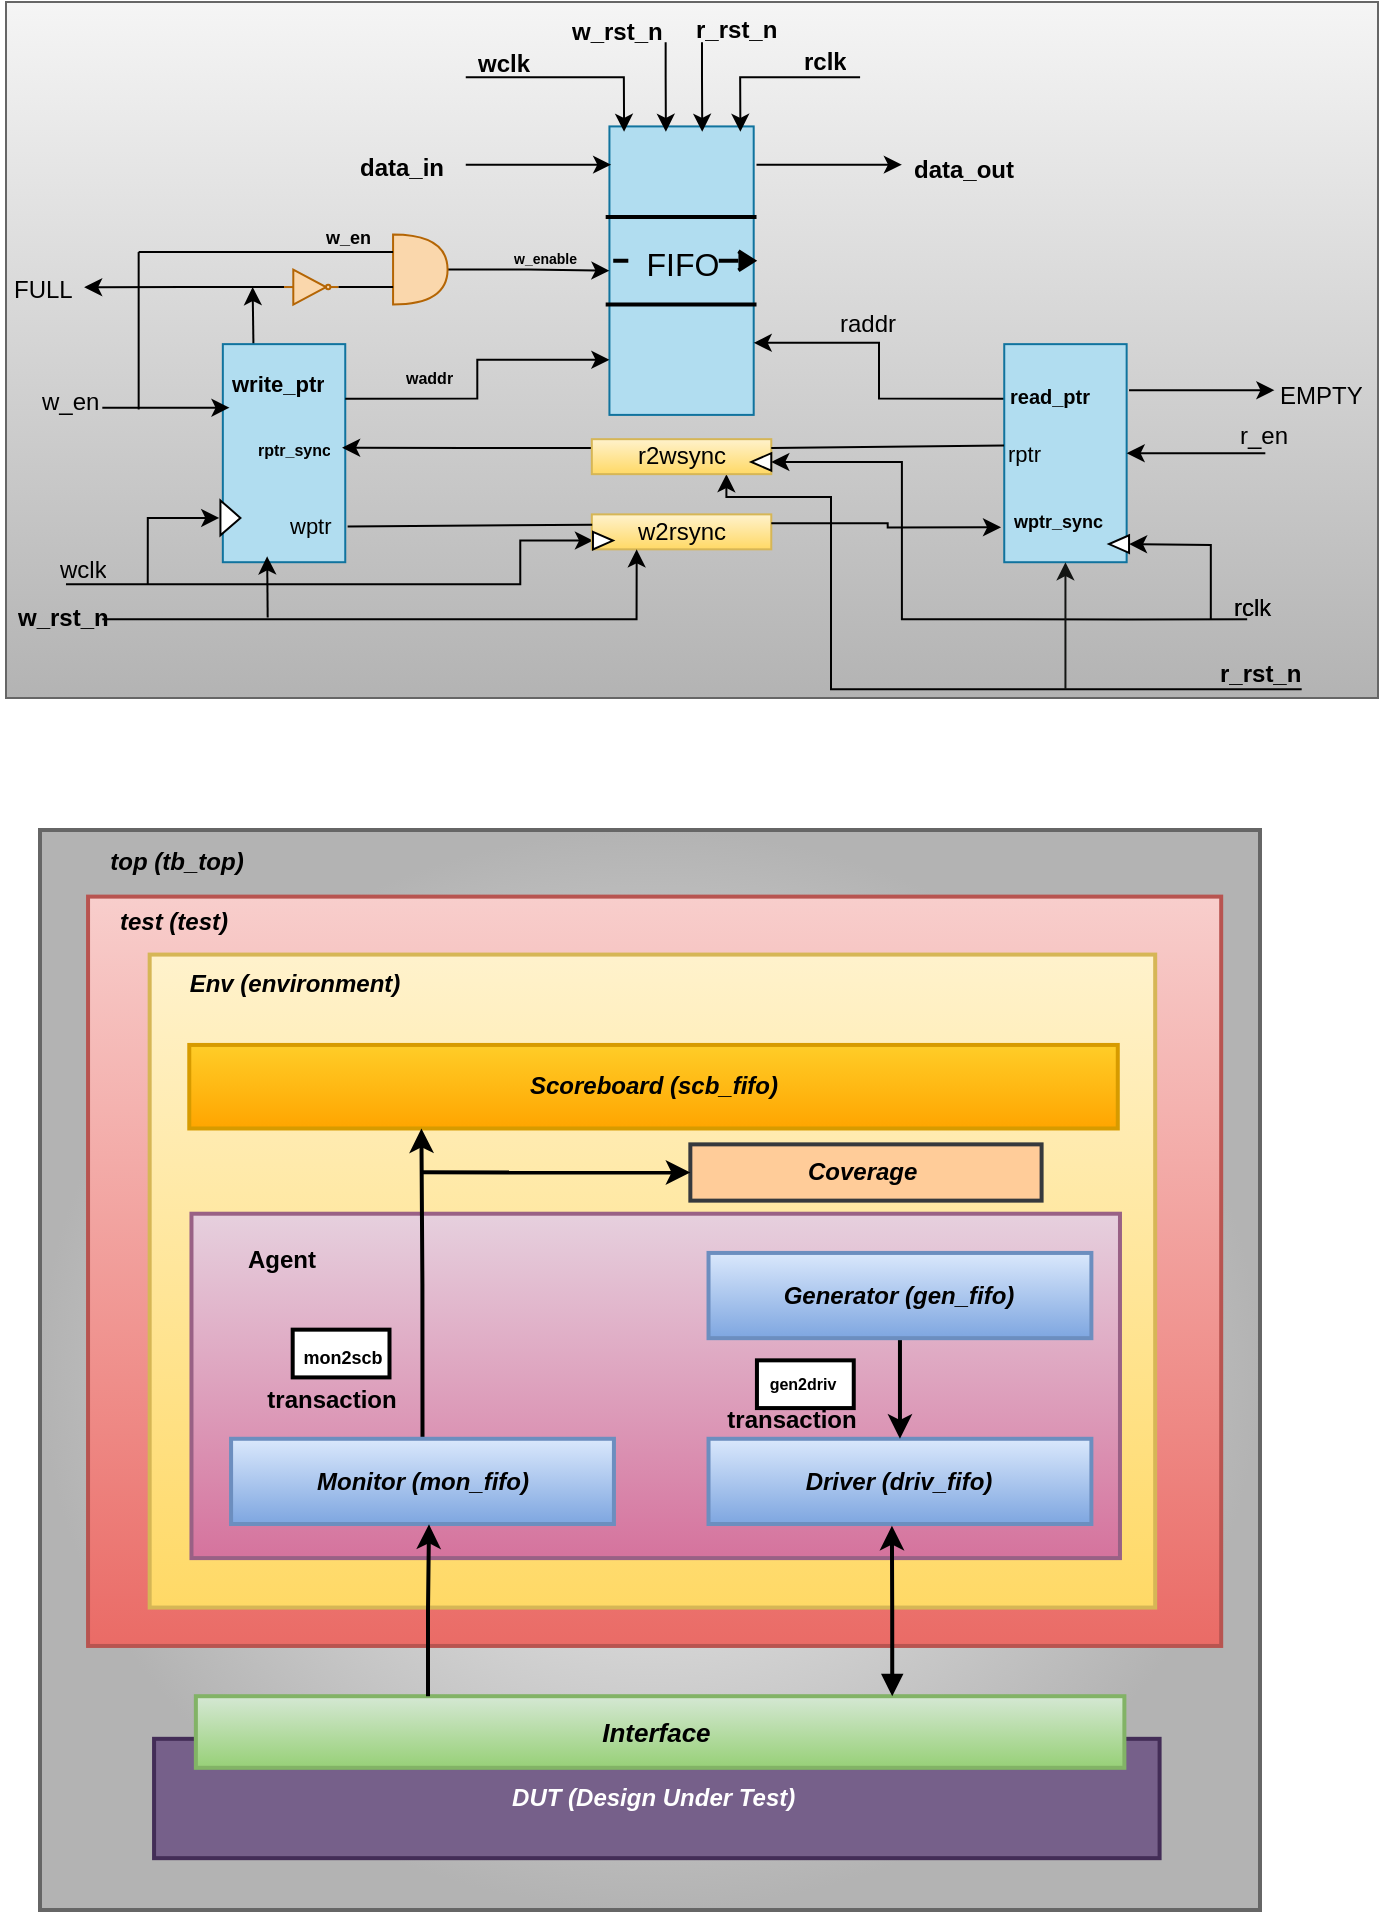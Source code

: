 <mxfile version="24.0.5" type="device">
  <diagram name="Page-1" id="I-xUk0Co_q7rCEMU1T5n">
    <mxGraphModel dx="1434" dy="780" grid="1" gridSize="10" guides="0" tooltips="1" connect="1" arrows="1" fold="1" page="1" pageScale="1" pageWidth="850" pageHeight="1100" math="0" shadow="0">
      <root>
        <mxCell id="0" />
        <mxCell id="1" parent="0" />
        <mxCell id="PF8vJbrLZzw_kyYgaG8J-91" value="" style="group;fillColor=#f5f5f5;strokeColor=#666666;gradientColor=#b3b3b3;" parent="1" vertex="1" connectable="0">
          <mxGeometry x="64" y="12" width="686" height="348" as="geometry" />
        </mxCell>
        <mxCell id="PF8vJbrLZzw_kyYgaG8J-34" style="edgeStyle=orthogonalEdgeStyle;rounded=0;orthogonalLoop=1;jettySize=auto;html=1;entryX=-0.058;entryY=0.502;entryDx=0;entryDy=0;entryPerimeter=0;" parent="PF8vJbrLZzw_kyYgaG8J-91" target="PF8vJbrLZzw_kyYgaG8J-32" edge="1">
          <mxGeometry relative="1" as="geometry">
            <mxPoint x="66.328" y="256.191" as="targetPoint" />
            <mxPoint x="70.872" y="291.166" as="sourcePoint" />
            <Array as="points">
              <mxPoint x="70.872" y="257.94" />
              <mxPoint x="75.415" y="257.94" />
            </Array>
          </mxGeometry>
        </mxCell>
        <mxCell id="PF8vJbrLZzw_kyYgaG8J-3" value="" style="rounded=0;whiteSpace=wrap;html=1;rotation=90;fillColor=#b1ddf0;strokeColor=#10739e;" parent="PF8vJbrLZzw_kyYgaG8J-91" vertex="1">
          <mxGeometry x="265.659" y="98.262" width="144.242" height="72.136" as="geometry" />
        </mxCell>
        <mxCell id="PF8vJbrLZzw_kyYgaG8J-25" style="edgeStyle=orthogonalEdgeStyle;rounded=0;orthogonalLoop=1;jettySize=auto;html=1;exitX=0;exitY=0.75;exitDx=0;exitDy=0;" parent="PF8vJbrLZzw_kyYgaG8J-91" source="PF8vJbrLZzw_kyYgaG8J-4" edge="1">
          <mxGeometry relative="1" as="geometry">
            <mxPoint x="123.311" y="142.523" as="targetPoint" />
          </mxGeometry>
        </mxCell>
        <mxCell id="PF8vJbrLZzw_kyYgaG8J-4" value="" style="rounded=0;whiteSpace=wrap;html=1;rotation=90;fillColor=#b1ddf0;strokeColor=#10739e;" parent="PF8vJbrLZzw_kyYgaG8J-91" vertex="1">
          <mxGeometry x="84.501" y="194.985" width="109.033" height="61.206" as="geometry" />
        </mxCell>
        <mxCell id="PF8vJbrLZzw_kyYgaG8J-59" style="edgeStyle=orthogonalEdgeStyle;rounded=0;orthogonalLoop=1;jettySize=auto;html=1;exitX=0.25;exitY=1;exitDx=0;exitDy=0;entryX=0.75;entryY=0;entryDx=0;entryDy=0;" parent="PF8vJbrLZzw_kyYgaG8J-91" source="PF8vJbrLZzw_kyYgaG8J-5" target="PF8vJbrLZzw_kyYgaG8J-3" edge="1">
          <mxGeometry relative="1" as="geometry" />
        </mxCell>
        <mxCell id="PF8vJbrLZzw_kyYgaG8J-5" value="" style="rounded=0;whiteSpace=wrap;html=1;rotation=90;fillColor=#b1ddf0;strokeColor=#10739e;" parent="PF8vJbrLZzw_kyYgaG8J-91" vertex="1">
          <mxGeometry x="475.203" y="194.985" width="109.033" height="61.206" as="geometry" />
        </mxCell>
        <mxCell id="PF8vJbrLZzw_kyYgaG8J-28" value="" style="edgeStyle=orthogonalEdgeStyle;rounded=0;orthogonalLoop=1;jettySize=auto;html=1;" parent="PF8vJbrLZzw_kyYgaG8J-91" source="PF8vJbrLZzw_kyYgaG8J-6" target="PF8vJbrLZzw_kyYgaG8J-3" edge="1">
          <mxGeometry relative="1" as="geometry" />
        </mxCell>
        <mxCell id="PF8vJbrLZzw_kyYgaG8J-6" value="" style="shape=or;whiteSpace=wrap;html=1;fillColor=#fad7ac;strokeColor=#b46504;" parent="PF8vJbrLZzw_kyYgaG8J-91" vertex="1">
          <mxGeometry x="193.534" y="116.291" width="27.258" height="34.975" as="geometry" />
        </mxCell>
        <mxCell id="PF8vJbrLZzw_kyYgaG8J-7" value="" style="endArrow=none;html=1;rounded=0;entryX=0;entryY=0.25;entryDx=0;entryDy=0;entryPerimeter=0;" parent="PF8vJbrLZzw_kyYgaG8J-91" target="PF8vJbrLZzw_kyYgaG8J-6" edge="1">
          <mxGeometry width="50" height="50" relative="1" as="geometry">
            <mxPoint x="66.328" y="125.035" as="sourcePoint" />
            <mxPoint x="93.587" y="107.548" as="targetPoint" />
          </mxGeometry>
        </mxCell>
        <mxCell id="PF8vJbrLZzw_kyYgaG8J-9" value="" style="endArrow=classic;html=1;rounded=0;" parent="PF8vJbrLZzw_kyYgaG8J-91" edge="1">
          <mxGeometry width="50" height="50" relative="1" as="geometry">
            <mxPoint x="229.878" y="81.317" as="sourcePoint" />
            <mxPoint x="302.567" y="81.317" as="targetPoint" />
          </mxGeometry>
        </mxCell>
        <mxCell id="PF8vJbrLZzw_kyYgaG8J-10" value="" style="endArrow=classic;html=1;rounded=0;" parent="PF8vJbrLZzw_kyYgaG8J-91" edge="1">
          <mxGeometry width="50" height="50" relative="1" as="geometry">
            <mxPoint x="375.256" y="81.317" as="sourcePoint" />
            <mxPoint x="447.944" y="81.317" as="targetPoint" />
          </mxGeometry>
        </mxCell>
        <mxCell id="PF8vJbrLZzw_kyYgaG8J-11" value="" style="endArrow=classic;html=1;rounded=0;" parent="PF8vJbrLZzw_kyYgaG8J-91" edge="1">
          <mxGeometry width="50" height="50" relative="1" as="geometry">
            <mxPoint x="561.521" y="194.111" as="sourcePoint" />
            <mxPoint x="634.209" y="194.111" as="targetPoint" />
          </mxGeometry>
        </mxCell>
        <mxCell id="PF8vJbrLZzw_kyYgaG8J-12" value="" style="endArrow=classic;html=1;rounded=0;" parent="PF8vJbrLZzw_kyYgaG8J-91" edge="1">
          <mxGeometry width="50" height="50" relative="1" as="geometry">
            <mxPoint x="48.156" y="202.854" as="sourcePoint" />
            <mxPoint x="111.759" y="202.854" as="targetPoint" />
          </mxGeometry>
        </mxCell>
        <mxCell id="PF8vJbrLZzw_kyYgaG8J-13" value="" style="endArrow=classic;html=1;rounded=0;entryX=0;entryY=0.5;entryDx=0;entryDy=0;" parent="PF8vJbrLZzw_kyYgaG8J-91" target="PF8vJbrLZzw_kyYgaG8J-33" edge="1">
          <mxGeometry width="50" height="50" relative="1" as="geometry">
            <mxPoint x="29.984" y="291.166" as="sourcePoint" />
            <mxPoint x="93.587" y="291.166" as="targetPoint" />
            <Array as="points">
              <mxPoint x="257.136" y="291.166" />
              <mxPoint x="257.136" y="269.307" />
            </Array>
          </mxGeometry>
        </mxCell>
        <mxCell id="PF8vJbrLZzw_kyYgaG8J-24" style="edgeStyle=orthogonalEdgeStyle;rounded=0;orthogonalLoop=1;jettySize=auto;html=1;exitX=0;exitY=0.5;exitDx=0;exitDy=0;exitPerimeter=0;" parent="PF8vJbrLZzw_kyYgaG8J-91" source="PF8vJbrLZzw_kyYgaG8J-16" edge="1">
          <mxGeometry relative="1" as="geometry">
            <mxPoint x="39.07" y="142.606" as="targetPoint" />
          </mxGeometry>
        </mxCell>
        <mxCell id="PF8vJbrLZzw_kyYgaG8J-16" value="" style="verticalLabelPosition=bottom;shadow=0;dashed=0;align=center;html=1;verticalAlign=top;shape=mxgraph.electrical.logic_gates.inverter_2;fillColor=#fad7ac;strokeColor=#b46504;" parent="PF8vJbrLZzw_kyYgaG8J-91" vertex="1">
          <mxGeometry x="139.017" y="133.779" width="27.258" height="17.487" as="geometry" />
        </mxCell>
        <mxCell id="PF8vJbrLZzw_kyYgaG8J-18" value="" style="endArrow=none;html=1;rounded=0;exitX=1;exitY=0.5;exitDx=0;exitDy=0;exitPerimeter=0;" parent="PF8vJbrLZzw_kyYgaG8J-91" source="PF8vJbrLZzw_kyYgaG8J-16" edge="1">
          <mxGeometry width="50" height="50" relative="1" as="geometry">
            <mxPoint x="148.103" y="186.241" as="sourcePoint" />
            <mxPoint x="193.534" y="142.523" as="targetPoint" />
          </mxGeometry>
        </mxCell>
        <mxCell id="PF8vJbrLZzw_kyYgaG8J-20" value="" style="endArrow=none;html=1;rounded=0;" parent="PF8vJbrLZzw_kyYgaG8J-91" edge="1">
          <mxGeometry width="50" height="50" relative="1" as="geometry">
            <mxPoint x="66.328" y="203.729" as="sourcePoint" />
            <mxPoint x="66.328" y="125.035" as="targetPoint" />
          </mxGeometry>
        </mxCell>
        <mxCell id="PF8vJbrLZzw_kyYgaG8J-43" style="edgeStyle=orthogonalEdgeStyle;rounded=0;orthogonalLoop=1;jettySize=auto;html=1;entryX=0.75;entryY=1;entryDx=0;entryDy=0;" parent="PF8vJbrLZzw_kyYgaG8J-91" target="PF8vJbrLZzw_kyYgaG8J-21" edge="1">
          <mxGeometry relative="1" as="geometry">
            <mxPoint x="411.6" y="256.191" as="targetPoint" />
            <mxPoint x="647.838" y="343.628" as="sourcePoint" />
            <Array as="points">
              <mxPoint x="412.509" y="343.628" />
              <mxPoint x="412.509" y="247.447" />
              <mxPoint x="359.809" y="247.447" />
            </Array>
          </mxGeometry>
        </mxCell>
        <mxCell id="PF8vJbrLZzw_kyYgaG8J-44" style="edgeStyle=orthogonalEdgeStyle;rounded=0;orthogonalLoop=1;jettySize=auto;html=1;exitX=0;exitY=0.25;exitDx=0;exitDy=0;entryX=0.475;entryY=0.026;entryDx=0;entryDy=0;entryPerimeter=0;" parent="PF8vJbrLZzw_kyYgaG8J-91" source="PF8vJbrLZzw_kyYgaG8J-21" target="PF8vJbrLZzw_kyYgaG8J-4" edge="1">
          <mxGeometry relative="1" as="geometry">
            <mxPoint x="175.362" y="223.14" as="targetPoint" />
          </mxGeometry>
        </mxCell>
        <mxCell id="PF8vJbrLZzw_kyYgaG8J-21" value="r2wsync" style="rounded=0;whiteSpace=wrap;html=1;fillColor=#fff2cc;gradientColor=#ffd966;strokeColor=#d6b656;" parent="PF8vJbrLZzw_kyYgaG8J-91" vertex="1">
          <mxGeometry x="292.917" y="218.593" width="89.725" height="17.487" as="geometry" />
        </mxCell>
        <mxCell id="PF8vJbrLZzw_kyYgaG8J-22" value="w2rsync" style="rounded=0;whiteSpace=wrap;html=1;fillColor=#fff2cc;gradientColor=#ffd966;strokeColor=#d6b656;" parent="PF8vJbrLZzw_kyYgaG8J-91" vertex="1">
          <mxGeometry x="292.917" y="256.191" width="89.725" height="17.487" as="geometry" />
        </mxCell>
        <mxCell id="PF8vJbrLZzw_kyYgaG8J-30" style="edgeStyle=orthogonalEdgeStyle;rounded=0;orthogonalLoop=1;jettySize=auto;html=1;exitX=0;exitY=0.75;exitDx=0;exitDy=0;" parent="PF8vJbrLZzw_kyYgaG8J-91" edge="1">
          <mxGeometry relative="1" as="geometry">
            <mxPoint x="130.58" y="277.176" as="targetPoint" />
            <mxPoint x="130.84" y="307.779" as="sourcePoint" />
          </mxGeometry>
        </mxCell>
        <mxCell id="PF8vJbrLZzw_kyYgaG8J-31" value="" style="endArrow=classic;html=1;rounded=0;entryX=0.25;entryY=1;entryDx=0;entryDy=0;" parent="PF8vJbrLZzw_kyYgaG8J-91" target="PF8vJbrLZzw_kyYgaG8J-22" edge="1">
          <mxGeometry width="50" height="50" relative="1" as="geometry">
            <mxPoint x="48.156" y="308.653" as="sourcePoint" />
            <mxPoint x="157.189" y="308.653" as="targetPoint" />
            <Array as="points">
              <mxPoint x="315.287" y="308.653" />
            </Array>
          </mxGeometry>
        </mxCell>
        <mxCell id="PF8vJbrLZzw_kyYgaG8J-32" value="" style="triangle;whiteSpace=wrap;html=1;" parent="PF8vJbrLZzw_kyYgaG8J-91" vertex="1">
          <mxGeometry x="107.216" y="249.196" width="9.995" height="17.487" as="geometry" />
        </mxCell>
        <mxCell id="PF8vJbrLZzw_kyYgaG8J-33" value="" style="triangle;whiteSpace=wrap;html=1;" parent="PF8vJbrLZzw_kyYgaG8J-91" vertex="1">
          <mxGeometry x="293.481" y="264.935" width="9.995" height="8.744" as="geometry" />
        </mxCell>
        <mxCell id="PF8vJbrLZzw_kyYgaG8J-35" style="edgeStyle=orthogonalEdgeStyle;rounded=0;orthogonalLoop=1;jettySize=auto;html=1;exitX=1;exitY=0.25;exitDx=0;exitDy=0;entryX=0.84;entryY=1.026;entryDx=0;entryDy=0;entryPerimeter=0;" parent="PF8vJbrLZzw_kyYgaG8J-91" source="PF8vJbrLZzw_kyYgaG8J-22" target="PF8vJbrLZzw_kyYgaG8J-5" edge="1">
          <mxGeometry relative="1" as="geometry" />
        </mxCell>
        <mxCell id="PF8vJbrLZzw_kyYgaG8J-36" style="edgeStyle=orthogonalEdgeStyle;rounded=0;orthogonalLoop=1;jettySize=auto;html=1;exitX=0.25;exitY=0;exitDx=0;exitDy=0;entryX=0.809;entryY=1;entryDx=0;entryDy=0;entryPerimeter=0;" parent="PF8vJbrLZzw_kyYgaG8J-91" source="PF8vJbrLZzw_kyYgaG8J-4" target="PF8vJbrLZzw_kyYgaG8J-3" edge="1">
          <mxGeometry relative="1" as="geometry" />
        </mxCell>
        <mxCell id="PF8vJbrLZzw_kyYgaG8J-37" value="" style="triangle;whiteSpace=wrap;html=1;rotation=-180;" parent="PF8vJbrLZzw_kyYgaG8J-91" vertex="1">
          <mxGeometry x="372.648" y="225.588" width="9.995" height="8.744" as="geometry" />
        </mxCell>
        <mxCell id="PF8vJbrLZzw_kyYgaG8J-39" style="edgeStyle=orthogonalEdgeStyle;rounded=0;orthogonalLoop=1;jettySize=auto;html=1;entryX=0;entryY=0.5;entryDx=0;entryDy=0;" parent="PF8vJbrLZzw_kyYgaG8J-91" target="PF8vJbrLZzw_kyYgaG8J-37" edge="1">
          <mxGeometry relative="1" as="geometry">
            <mxPoint x="620.58" y="308.653" as="sourcePoint" />
            <Array as="points">
              <mxPoint x="561.521" y="308.653" />
              <mxPoint x="447.944" y="308.653" />
              <mxPoint x="447.944" y="229.96" />
            </Array>
          </mxGeometry>
        </mxCell>
        <mxCell id="PF8vJbrLZzw_kyYgaG8J-38" value="" style="triangle;whiteSpace=wrap;html=1;rotation=-180;" parent="PF8vJbrLZzw_kyYgaG8J-91" vertex="1">
          <mxGeometry x="551.526" y="266.683" width="9.995" height="8.744" as="geometry" />
        </mxCell>
        <mxCell id="PF8vJbrLZzw_kyYgaG8J-40" value="" style="endArrow=classic;html=1;rounded=0;entryX=0;entryY=0.75;entryDx=0;entryDy=0;" parent="PF8vJbrLZzw_kyYgaG8J-91" edge="1">
          <mxGeometry width="50" height="50" relative="1" as="geometry">
            <mxPoint x="602.408" y="308.653" as="sourcePoint" />
            <mxPoint x="561.521" y="271.055" as="targetPoint" />
            <Array as="points">
              <mxPoint x="602.408" y="271.492" />
            </Array>
          </mxGeometry>
        </mxCell>
        <mxCell id="PF8vJbrLZzw_kyYgaG8J-49" value="" style="endArrow=none;html=1;rounded=0;entryX=0.465;entryY=1.002;entryDx=0;entryDy=0;entryPerimeter=0;exitX=1;exitY=0.25;exitDx=0;exitDy=0;" parent="PF8vJbrLZzw_kyYgaG8J-91" source="PF8vJbrLZzw_kyYgaG8J-21" target="PF8vJbrLZzw_kyYgaG8J-5" edge="1">
          <mxGeometry width="50" height="50" relative="1" as="geometry">
            <mxPoint x="429.772" y="291.166" as="sourcePoint" />
            <mxPoint x="475.203" y="247.447" as="targetPoint" />
          </mxGeometry>
        </mxCell>
        <mxCell id="PF8vJbrLZzw_kyYgaG8J-50" value="" style="endArrow=classic;html=1;rounded=0;entryX=0.5;entryY=0;entryDx=0;entryDy=0;" parent="PF8vJbrLZzw_kyYgaG8J-91" target="PF8vJbrLZzw_kyYgaG8J-5" edge="1">
          <mxGeometry width="50" height="50" relative="1" as="geometry">
            <mxPoint x="629.666" y="225.588" as="sourcePoint" />
            <mxPoint x="675.097" y="222.965" as="targetPoint" />
          </mxGeometry>
        </mxCell>
        <mxCell id="PF8vJbrLZzw_kyYgaG8J-51" value="" style="endArrow=classic;html=1;rounded=0;entryX=1;entryY=0.5;entryDx=0;entryDy=0;fillColor=#cce5ff;strokeColor=#131513;" parent="PF8vJbrLZzw_kyYgaG8J-91" target="PF8vJbrLZzw_kyYgaG8J-5" edge="1">
          <mxGeometry width="50" height="50" relative="1" as="geometry">
            <mxPoint x="529.719" y="343.628" as="sourcePoint" />
            <mxPoint x="502.461" y="299.91" as="targetPoint" />
            <Array as="points" />
          </mxGeometry>
        </mxCell>
        <mxCell id="PF8vJbrLZzw_kyYgaG8J-60" value="" style="endArrow=none;html=1;rounded=0;entryX=0.002;entryY=0.295;entryDx=0;entryDy=0;entryPerimeter=0;exitX=1;exitY=0.25;exitDx=0;exitDy=0;" parent="PF8vJbrLZzw_kyYgaG8J-91" target="PF8vJbrLZzw_kyYgaG8J-22" edge="1">
          <mxGeometry width="50" height="50" relative="1" as="geometry">
            <mxPoint x="170.819" y="262.312" as="sourcePoint" />
            <mxPoint x="286.212" y="261.437" as="targetPoint" />
          </mxGeometry>
        </mxCell>
        <mxCell id="PF8vJbrLZzw_kyYgaG8J-61" value="w_en" style="text;strokeColor=none;fillColor=none;spacingLeft=4;spacingRight=4;overflow=hidden;rotatable=0;points=[[0,0.5],[1,0.5]];portConstraint=eastwest;fontSize=12;whiteSpace=wrap;html=1;" parent="PF8vJbrLZzw_kyYgaG8J-91" vertex="1">
          <mxGeometry x="11.812" y="186.241" width="45.43" height="26.231" as="geometry" />
        </mxCell>
        <mxCell id="PF8vJbrLZzw_kyYgaG8J-62" value="FULL" style="text;strokeColor=none;fillColor=none;spacingLeft=4;spacingRight=4;overflow=hidden;rotatable=0;points=[[0,0.5],[1,0.5]];portConstraint=eastwest;fontSize=12;whiteSpace=wrap;html=1;" parent="PF8vJbrLZzw_kyYgaG8J-91" vertex="1">
          <mxGeometry x="-2.127" y="130.284" width="43.011" height="26.235" as="geometry" />
        </mxCell>
        <mxCell id="PF8vJbrLZzw_kyYgaG8J-63" value="&lt;font style=&quot;font-size: 11px;&quot;&gt;write_ptr&lt;/font&gt;" style="text;strokeColor=none;fillColor=none;spacingLeft=4;spacingRight=4;overflow=hidden;rotatable=0;points=[[0,0.5],[1,0.5]];portConstraint=eastwest;fontSize=12;whiteSpace=wrap;html=1;fontStyle=1" parent="PF8vJbrLZzw_kyYgaG8J-91" vertex="1">
          <mxGeometry x="107.42" y="176.51" width="82.58" height="33.49" as="geometry" />
        </mxCell>
        <mxCell id="PF8vJbrLZzw_kyYgaG8J-64" value="&lt;span style=&quot;font-size: 8px;&quot;&gt;rptr_sync&lt;/span&gt;" style="text;strokeColor=none;fillColor=none;spacingLeft=4;spacingRight=4;overflow=hidden;rotatable=0;points=[[0,0.5],[1,0.5]];portConstraint=eastwest;fontSize=12;whiteSpace=wrap;html=1;fontStyle=1" parent="PF8vJbrLZzw_kyYgaG8J-91" vertex="1">
          <mxGeometry x="120.351" y="208.975" width="55.011" height="17.482" as="geometry" />
        </mxCell>
        <mxCell id="PF8vJbrLZzw_kyYgaG8J-65" value="&lt;font style=&quot;font-size: 11px;&quot;&gt;wptr&lt;/font&gt;" style="text;strokeColor=none;fillColor=none;spacingLeft=4;spacingRight=4;overflow=hidden;rotatable=0;points=[[0,0.5],[1,0.5]];portConstraint=eastwest;fontSize=12;whiteSpace=wrap;html=1;" parent="PF8vJbrLZzw_kyYgaG8J-91" vertex="1">
          <mxGeometry x="135.672" y="248.322" width="36.344" height="17.487" as="geometry" />
        </mxCell>
        <mxCell id="PF8vJbrLZzw_kyYgaG8J-66" value="wclk" style="text;strokeColor=none;fillColor=none;spacingLeft=4;spacingRight=4;overflow=hidden;rotatable=0;points=[[0,0.5],[1,0.5]];portConstraint=eastwest;fontSize=12;whiteSpace=wrap;html=1;" parent="PF8vJbrLZzw_kyYgaG8J-91" vertex="1">
          <mxGeometry x="20.898" y="270.181" width="36.344" height="26.231" as="geometry" />
        </mxCell>
        <mxCell id="PF8vJbrLZzw_kyYgaG8J-67" value="w_rst_n" style="text;strokeColor=none;fillColor=none;spacingLeft=4;spacingRight=4;overflow=hidden;rotatable=0;points=[[0,0.5],[1,0.5]];portConstraint=eastwest;fontSize=12;whiteSpace=wrap;html=1;fontStyle=1" parent="PF8vJbrLZzw_kyYgaG8J-91" vertex="1">
          <mxGeometry y="293.789" width="54.517" height="26.231" as="geometry" />
        </mxCell>
        <mxCell id="PF8vJbrLZzw_kyYgaG8J-68" value="r_rst_n" style="text;strokeColor=none;fillColor=none;spacingLeft=4;spacingRight=4;overflow=hidden;rotatable=0;points=[[0,0.5],[1,0.5]];portConstraint=eastwest;fontSize=12;whiteSpace=wrap;html=1;fontStyle=1" parent="PF8vJbrLZzw_kyYgaG8J-91" vertex="1">
          <mxGeometry x="601.499" y="321.769" width="54.517" height="26.231" as="geometry" />
        </mxCell>
        <mxCell id="PF8vJbrLZzw_kyYgaG8J-69" value="&lt;font style=&quot;font-size: 8px;&quot;&gt;waddr&lt;/font&gt;" style="text;strokeColor=none;fillColor=none;spacingLeft=4;spacingRight=4;overflow=hidden;rotatable=0;points=[[0,0.5],[1,0.5]];portConstraint=eastwest;fontSize=8;whiteSpace=wrap;html=1;fontStyle=1" parent="PF8vJbrLZzw_kyYgaG8J-91" vertex="1">
          <mxGeometry x="193.534" y="177.497" width="36.344" height="20.985" as="geometry" />
        </mxCell>
        <mxCell id="PF8vJbrLZzw_kyYgaG8J-70" value="&lt;font style=&quot;font-size: 7px;&quot;&gt;w_enable&lt;/font&gt;" style="text;strokeColor=none;fillColor=none;spacingLeft=4;spacingRight=4;overflow=hidden;rotatable=0;points=[[0,0.5],[1,0.5]];portConstraint=eastwest;fontSize=12;whiteSpace=wrap;html=1;fontStyle=1" parent="PF8vJbrLZzw_kyYgaG8J-91" vertex="1">
          <mxGeometry x="248.05" y="112.794" width="45.43" height="17.487" as="geometry" />
        </mxCell>
        <mxCell id="PF8vJbrLZzw_kyYgaG8J-71" value="&lt;font style=&quot;font-size: 9px;&quot;&gt;w_en&lt;/font&gt;" style="text;strokeColor=none;fillColor=none;spacingLeft=4;spacingRight=4;overflow=hidden;rotatable=0;points=[[0,0.5],[1,0.5]];portConstraint=eastwest;fontSize=9;whiteSpace=wrap;html=1;fontStyle=1" parent="PF8vJbrLZzw_kyYgaG8J-91" vertex="1">
          <mxGeometry x="154.464" y="105.799" width="39.07" height="17.487" as="geometry" />
        </mxCell>
        <mxCell id="PF8vJbrLZzw_kyYgaG8J-72" value="rclk" style="text;strokeColor=none;fillColor=none;spacingLeft=4;spacingRight=4;overflow=hidden;rotatable=0;points=[[0,0.5],[1,0.5]];portConstraint=eastwest;fontSize=12;whiteSpace=wrap;html=1;" parent="PF8vJbrLZzw_kyYgaG8J-91" vertex="1">
          <mxGeometry x="607.86" y="289.417" width="28.167" height="26.231" as="geometry" />
        </mxCell>
        <mxCell id="PF8vJbrLZzw_kyYgaG8J-73" value="rclk" style="text;strokeColor=none;fillColor=none;spacingLeft=4;spacingRight=4;overflow=hidden;rotatable=0;points=[[0,0.5],[1,0.5]];portConstraint=eastwest;fontSize=12;whiteSpace=wrap;html=1;" parent="PF8vJbrLZzw_kyYgaG8J-91" vertex="1">
          <mxGeometry x="607.859" y="289.417" width="38.753" height="26.234" as="geometry" />
        </mxCell>
        <mxCell id="PF8vJbrLZzw_kyYgaG8J-74" value="r_en" style="text;strokeColor=none;fillColor=none;spacingLeft=4;spacingRight=4;overflow=hidden;rotatable=0;points=[[0,0.5],[1,0.5]];portConstraint=eastwest;fontSize=12;whiteSpace=wrap;html=1;" parent="PF8vJbrLZzw_kyYgaG8J-91" vertex="1">
          <mxGeometry x="611.494" y="202.603" width="36.344" height="26.231" as="geometry" />
        </mxCell>
        <mxCell id="PF8vJbrLZzw_kyYgaG8J-75" value="EMPTY" style="text;strokeColor=none;fillColor=none;spacingLeft=4;spacingRight=4;overflow=hidden;rotatable=0;points=[[0,0.5],[1,0.5]];portConstraint=eastwest;fontSize=12;whiteSpace=wrap;html=1;" parent="PF8vJbrLZzw_kyYgaG8J-91" vertex="1">
          <mxGeometry x="631.483" y="182.744" width="54.517" height="26.231" as="geometry" />
        </mxCell>
        <mxCell id="PF8vJbrLZzw_kyYgaG8J-76" value="raddr" style="text;strokeColor=none;fillColor=none;spacingLeft=4;spacingRight=4;overflow=hidden;rotatable=0;points=[[0,0.5],[1,0.5]];portConstraint=eastwest;fontSize=12;whiteSpace=wrap;html=1;" parent="PF8vJbrLZzw_kyYgaG8J-91" vertex="1">
          <mxGeometry x="411.469" y="147.383" width="53.37" height="26.234" as="geometry" />
        </mxCell>
        <mxCell id="PF8vJbrLZzw_kyYgaG8J-77" value="wptr_sync" style="text;strokeColor=none;fillColor=none;spacingLeft=4;spacingRight=4;overflow=hidden;rotatable=0;points=[[0,0.5],[1,0.5]];portConstraint=eastwest;fontSize=9;whiteSpace=wrap;html=1;fontStyle=1" parent="PF8vJbrLZzw_kyYgaG8J-91" vertex="1">
          <mxGeometry x="497.913" y="248.326" width="58.983" height="20.983" as="geometry" />
        </mxCell>
        <mxCell id="PF8vJbrLZzw_kyYgaG8J-78" value="&lt;font style=&quot;font-size: 11px;&quot;&gt;rptr&lt;/font&gt;" style="text;strokeColor=none;fillColor=none;spacingLeft=4;spacingRight=4;overflow=hidden;rotatable=0;points=[[0,0.5],[1,0.5]];portConstraint=eastwest;fontSize=12;whiteSpace=wrap;html=1;" parent="PF8vJbrLZzw_kyYgaG8J-91" vertex="1">
          <mxGeometry x="495.192" y="211.598" width="36.344" height="17.487" as="geometry" />
        </mxCell>
        <mxCell id="PF8vJbrLZzw_kyYgaG8J-79" value="&lt;font style=&quot;font-size: 10px;&quot;&gt;read_ptr&lt;/font&gt;" style="text;strokeColor=none;fillColor=none;spacingLeft=4;spacingRight=4;overflow=hidden;rotatable=0;points=[[0,0.5],[1,0.5]];portConstraint=eastwest;fontSize=10;whiteSpace=wrap;html=1;fontStyle=1" parent="PF8vJbrLZzw_kyYgaG8J-91" vertex="1">
          <mxGeometry x="496.1" y="185.363" width="67.59" height="17.48" as="geometry" />
        </mxCell>
        <mxCell id="PF8vJbrLZzw_kyYgaG8J-80" value="&lt;b&gt;data_in&lt;/b&gt;" style="text;strokeColor=none;fillColor=none;spacingLeft=4;spacingRight=4;overflow=hidden;rotatable=0;points=[[0,0.5],[1,0.5]];portConstraint=eastwest;fontSize=12;whiteSpace=wrap;html=1;" parent="PF8vJbrLZzw_kyYgaG8J-91" vertex="1">
          <mxGeometry x="170.679" y="69.075" width="73.305" height="26.234" as="geometry" />
        </mxCell>
        <mxCell id="PF8vJbrLZzw_kyYgaG8J-81" value="&lt;b&gt;data_out&lt;/b&gt;" style="text;strokeColor=none;fillColor=none;spacingLeft=4;spacingRight=4;overflow=hidden;rotatable=0;points=[[0,0.5],[1,0.5]];portConstraint=eastwest;fontSize=12;whiteSpace=wrap;html=1;" parent="PF8vJbrLZzw_kyYgaG8J-91" vertex="1">
          <mxGeometry x="447.946" y="69.95" width="102.386" height="26.234" as="geometry" />
        </mxCell>
        <mxCell id="PF8vJbrLZzw_kyYgaG8J-82" value="" style="endArrow=classic;html=1;rounded=0;entryX=0;entryY=0.75;entryDx=0;entryDy=0;" parent="PF8vJbrLZzw_kyYgaG8J-91" edge="1">
          <mxGeometry width="50" height="50" relative="1" as="geometry">
            <mxPoint x="229.878" y="37.598" as="sourcePoint" />
            <mxPoint x="309.045" y="64.926" as="targetPoint" />
            <Array as="points">
              <mxPoint x="308.927" y="37.598" />
            </Array>
          </mxGeometry>
        </mxCell>
        <mxCell id="PF8vJbrLZzw_kyYgaG8J-83" value="" style="endArrow=classic;html=1;rounded=0;entryX=0;entryY=0.75;entryDx=0;entryDy=0;" parent="PF8vJbrLZzw_kyYgaG8J-91" edge="1">
          <mxGeometry width="50" height="50" relative="1" as="geometry">
            <mxPoint x="427.046" y="37.598" as="sourcePoint" />
            <mxPoint x="367.196" y="64.926" as="targetPoint" />
            <Array as="points">
              <mxPoint x="367.078" y="37.598" />
            </Array>
          </mxGeometry>
        </mxCell>
        <mxCell id="PF8vJbrLZzw_kyYgaG8J-84" value="" style="endArrow=classic;html=1;rounded=0;entryX=0;entryY=0.75;entryDx=0;entryDy=0;" parent="PF8vJbrLZzw_kyYgaG8J-91" edge="1">
          <mxGeometry width="50" height="50" relative="1" as="geometry">
            <mxPoint x="329.825" y="20.111" as="sourcePoint" />
            <mxPoint x="329.943" y="64.926" as="targetPoint" />
            <Array as="points">
              <mxPoint x="329.825" y="37.598" />
            </Array>
          </mxGeometry>
        </mxCell>
        <mxCell id="PF8vJbrLZzw_kyYgaG8J-85" value="" style="endArrow=classic;html=1;rounded=0;entryX=0;entryY=0.75;entryDx=0;entryDy=0;" parent="PF8vJbrLZzw_kyYgaG8J-91" edge="1">
          <mxGeometry width="50" height="50" relative="1" as="geometry">
            <mxPoint x="347.997" y="20.111" as="sourcePoint" />
            <mxPoint x="348.115" y="64.926" as="targetPoint" />
            <Array as="points">
              <mxPoint x="347.997" y="37.598" />
            </Array>
          </mxGeometry>
        </mxCell>
        <mxCell id="PF8vJbrLZzw_kyYgaG8J-86" value="&lt;b&gt;wclk&lt;/b&gt;" style="text;strokeColor=none;fillColor=none;spacingLeft=4;spacingRight=4;overflow=hidden;rotatable=0;points=[[0,0.5],[1,0.5]];portConstraint=eastwest;fontSize=12;whiteSpace=wrap;html=1;" parent="PF8vJbrLZzw_kyYgaG8J-91" vertex="1">
          <mxGeometry x="229.878" y="17.487" width="36.344" height="26.231" as="geometry" />
        </mxCell>
        <mxCell id="PF8vJbrLZzw_kyYgaG8J-87" value="&lt;b&gt;rclk&lt;/b&gt;" style="text;strokeColor=none;fillColor=none;spacingLeft=4;spacingRight=4;overflow=hidden;rotatable=0;points=[[0,0.5],[1,0.5]];portConstraint=eastwest;fontSize=12;whiteSpace=wrap;html=1;" parent="PF8vJbrLZzw_kyYgaG8J-91" vertex="1">
          <mxGeometry x="393.428" y="16.228" width="36.344" height="26.231" as="geometry" />
        </mxCell>
        <mxCell id="PF8vJbrLZzw_kyYgaG8J-88" value="&lt;b&gt;r_rst_n&lt;/b&gt;" style="text;strokeColor=none;fillColor=none;spacingLeft=4;spacingRight=4;overflow=hidden;rotatable=0;points=[[0,0.5],[1,0.5]];portConstraint=eastwest;fontSize=12;whiteSpace=wrap;html=1;" parent="PF8vJbrLZzw_kyYgaG8J-91" vertex="1">
          <mxGeometry x="338.916" width="67.366" height="20.98" as="geometry" />
        </mxCell>
        <mxCell id="PF8vJbrLZzw_kyYgaG8J-89" value="&lt;b&gt;w_rst_n&lt;/b&gt;" style="text;strokeColor=none;fillColor=none;spacingLeft=4;spacingRight=4;overflow=hidden;rotatable=0;points=[[0,0.5],[1,0.5]];portConstraint=eastwest;fontSize=12;whiteSpace=wrap;html=1;" parent="PF8vJbrLZzw_kyYgaG8J-91" vertex="1">
          <mxGeometry x="276.527" y="0.873" width="63.293" height="20.98" as="geometry" />
        </mxCell>
        <mxCell id="PF8vJbrLZzw_kyYgaG8J-90" value="&lt;font style=&quot;font-size: 16px;&quot;&gt;FIFO&lt;/font&gt;" style="strokeWidth=2;html=1;shape=mxgraph.lean_mapping.fifo_sequence_flow;pointerEvents=1;fontStyle=0;fontSize=20;align=center;" parent="PF8vJbrLZzw_kyYgaG8J-91" vertex="1">
          <mxGeometry x="299.841" y="107.548" width="75.415" height="43.719" as="geometry" />
        </mxCell>
        <mxCell id="PF8vJbrLZzw_kyYgaG8J-123" value="ff" style="group" parent="1" vertex="1" connectable="0">
          <mxGeometry x="81" y="426" width="610" height="540" as="geometry" />
        </mxCell>
        <mxCell id="PF8vJbrLZzw_kyYgaG8J-121" value="" style="rounded=0;whiteSpace=wrap;html=1;strokeWidth=2;fillColor=#f5f5f5;strokeColor=#666666;gradientColor=#b3b3b3;gradientDirection=radial;" parent="PF8vJbrLZzw_kyYgaG8J-123" vertex="1">
          <mxGeometry width="610.0" height="540" as="geometry" />
        </mxCell>
        <mxCell id="PF8vJbrLZzw_kyYgaG8J-120" value="" style="group" parent="PF8vJbrLZzw_kyYgaG8J-123" vertex="1" connectable="0">
          <mxGeometry x="21.829" y="33.304" width="568.767" height="505.507" as="geometry" />
        </mxCell>
        <mxCell id="PF8vJbrLZzw_kyYgaG8J-93" value="" style="rounded=0;whiteSpace=wrap;html=1;strokeWidth=2;fillColor=#f8cecc;strokeColor=#b85450;gradientColor=#ea6b66;" parent="PF8vJbrLZzw_kyYgaG8J-120" vertex="1">
          <mxGeometry x="2.195" width="566.572" height="374.67" as="geometry" />
        </mxCell>
        <mxCell id="PF8vJbrLZzw_kyYgaG8J-94" value="" style="rounded=0;whiteSpace=wrap;html=1;strokeWidth=2;fillColor=#fff2cc;strokeColor=#d6b656;gradientColor=#ffd966;" parent="PF8vJbrLZzw_kyYgaG8J-120" vertex="1">
          <mxGeometry x="33.004" y="28.984" width="502.76" height="326.491" as="geometry" />
        </mxCell>
        <mxCell id="PF8vJbrLZzw_kyYgaG8J-95" value="&lt;b&gt;&lt;i&gt;DUT (Design Under Test)&amp;nbsp;&lt;/i&gt;&lt;/b&gt;" style="rounded=0;whiteSpace=wrap;html=1;strokeWidth=2;fillColor=#76608a;strokeColor=#432D57;fontColor=#ffffff;" parent="PF8vJbrLZzw_kyYgaG8J-120" vertex="1">
          <mxGeometry x="35.204" y="421.113" width="502.76" height="59.672" as="geometry" />
        </mxCell>
        <mxCell id="PF8vJbrLZzw_kyYgaG8J-96" value="&lt;b&gt;&lt;font style=&quot;font-size: 13px;&quot;&gt;&lt;i&gt;Interface&amp;nbsp;&lt;/i&gt;&lt;/font&gt;&lt;/b&gt;" style="rounded=0;whiteSpace=wrap;html=1;strokeWidth=2;fillColor=#d5e8d4;strokeColor=#82b366;gradientColor=#97d077;" parent="PF8vJbrLZzw_kyYgaG8J-120" vertex="1">
          <mxGeometry x="56.107" y="399.802" width="464.255" height="35.803" as="geometry" />
        </mxCell>
        <mxCell id="PF8vJbrLZzw_kyYgaG8J-97" value="" style="rounded=0;whiteSpace=wrap;html=1;strokeWidth=2;fillColor=#e6d0de;gradientColor=#d5739d;strokeColor=#996185;" parent="PF8vJbrLZzw_kyYgaG8J-120" vertex="1">
          <mxGeometry x="53.906" y="158.557" width="464.255" height="172.196" as="geometry" />
        </mxCell>
        <mxCell id="PF8vJbrLZzw_kyYgaG8J-98" value="&lt;b&gt;&lt;i&gt;Scoreboard (scb_fifo)&lt;/i&gt;&lt;/b&gt;" style="rounded=0;whiteSpace=wrap;html=1;strokeWidth=2;fillColor=#ffcd28;gradientColor=#ffa500;strokeColor=#d79b00;" parent="PF8vJbrLZzw_kyYgaG8J-120" vertex="1">
          <mxGeometry x="52.806" y="74.164" width="464.255" height="41.77" as="geometry" />
        </mxCell>
        <mxCell id="PF8vJbrLZzw_kyYgaG8J-99" value="&lt;b&gt;&lt;i&gt;Coverage&amp;nbsp;&lt;/i&gt;&lt;/b&gt;" style="rounded=0;whiteSpace=wrap;html=1;strokeWidth=2;fillColor=#ffcc99;strokeColor=#36393d;" parent="PF8vJbrLZzw_kyYgaG8J-120" vertex="1">
          <mxGeometry x="303.343" y="123.879" width="175.628" height="28.133" as="geometry" />
        </mxCell>
        <mxCell id="PF8vJbrLZzw_kyYgaG8J-100" value="&lt;b&gt;&lt;i&gt;Driver (driv_fifo)&lt;/i&gt;&lt;/b&gt;" style="rounded=0;whiteSpace=wrap;html=1;strokeWidth=2;fillColor=#dae8fc;gradientColor=#7ea6e0;strokeColor=#6c8ebf;" parent="PF8vJbrLZzw_kyYgaG8J-120" vertex="1">
          <mxGeometry x="312.437" y="271.081" width="191.423" height="42.623" as="geometry" />
        </mxCell>
        <mxCell id="PF8vJbrLZzw_kyYgaG8J-104" style="edgeStyle=orthogonalEdgeStyle;rounded=0;orthogonalLoop=1;jettySize=auto;html=1;exitX=0.5;exitY=0;exitDx=0;exitDy=0;entryX=0.25;entryY=1;entryDx=0;entryDy=0;strokeWidth=2;" parent="PF8vJbrLZzw_kyYgaG8J-120" source="PF8vJbrLZzw_kyYgaG8J-101" target="PF8vJbrLZzw_kyYgaG8J-98" edge="1">
          <mxGeometry relative="1" as="geometry" />
        </mxCell>
        <mxCell id="PF8vJbrLZzw_kyYgaG8J-101" value="&lt;b&gt;&lt;i&gt;Monitor (mon_fifo)&lt;/i&gt;&lt;/b&gt;" style="rounded=0;whiteSpace=wrap;html=1;strokeWidth=2;fillColor=#dae8fc;gradientColor=#7ea6e0;strokeColor=#6c8ebf;" parent="PF8vJbrLZzw_kyYgaG8J-120" vertex="1">
          <mxGeometry x="73.709" y="271.081" width="191.423" height="42.623" as="geometry" />
        </mxCell>
        <mxCell id="PF8vJbrLZzw_kyYgaG8J-103" style="edgeStyle=orthogonalEdgeStyle;rounded=0;orthogonalLoop=1;jettySize=auto;html=1;exitX=0.5;exitY=1;exitDx=0;exitDy=0;strokeWidth=2;" parent="PF8vJbrLZzw_kyYgaG8J-120" source="PF8vJbrLZzw_kyYgaG8J-102" target="PF8vJbrLZzw_kyYgaG8J-100" edge="1">
          <mxGeometry relative="1" as="geometry" />
        </mxCell>
        <mxCell id="PF8vJbrLZzw_kyYgaG8J-102" value="&lt;b&gt;&lt;i&gt;Generator (gen_fifo)&lt;/i&gt;&lt;/b&gt;" style="rounded=0;whiteSpace=wrap;html=1;strokeWidth=2;fillColor=#dae8fc;gradientColor=#7ea6e0;strokeColor=#6c8ebf;" parent="PF8vJbrLZzw_kyYgaG8J-120" vertex="1">
          <mxGeometry x="312.437" y="178.163" width="191.423" height="42.623" as="geometry" />
        </mxCell>
        <mxCell id="PF8vJbrLZzw_kyYgaG8J-105" value="" style="rounded=0;whiteSpace=wrap;html=1;strokeWidth=2;" parent="PF8vJbrLZzw_kyYgaG8J-120" vertex="1">
          <mxGeometry x="104.512" y="216.524" width="48.406" height="23.869" as="geometry" />
        </mxCell>
        <mxCell id="PF8vJbrLZzw_kyYgaG8J-106" value="" style="rounded=0;whiteSpace=wrap;html=1;strokeWidth=2;" parent="PF8vJbrLZzw_kyYgaG8J-120" vertex="1">
          <mxGeometry x="336.64" y="231.868" width="48.406" height="23.869" as="geometry" />
        </mxCell>
        <mxCell id="PF8vJbrLZzw_kyYgaG8J-108" style="edgeStyle=orthogonalEdgeStyle;rounded=0;orthogonalLoop=1;jettySize=auto;html=1;exitX=0.75;exitY=0;exitDx=0;exitDy=0;entryX=0.479;entryY=1.02;entryDx=0;entryDy=0;entryPerimeter=0;startArrow=block;startFill=1;strokeWidth=2;" parent="PF8vJbrLZzw_kyYgaG8J-120" source="PF8vJbrLZzw_kyYgaG8J-96" target="PF8vJbrLZzw_kyYgaG8J-100" edge="1">
          <mxGeometry relative="1" as="geometry" />
        </mxCell>
        <mxCell id="PF8vJbrLZzw_kyYgaG8J-111" style="edgeStyle=orthogonalEdgeStyle;rounded=0;orthogonalLoop=1;jettySize=auto;html=1;exitX=0.25;exitY=0;exitDx=0;exitDy=0;entryX=0.517;entryY=1.004;entryDx=0;entryDy=0;entryPerimeter=0;strokeWidth=2;" parent="PF8vJbrLZzw_kyYgaG8J-120" source="PF8vJbrLZzw_kyYgaG8J-96" target="PF8vJbrLZzw_kyYgaG8J-101" edge="1">
          <mxGeometry relative="1" as="geometry" />
        </mxCell>
        <mxCell id="PF8vJbrLZzw_kyYgaG8J-112" value="&lt;b&gt;Agent&lt;/b&gt;" style="text;html=1;align=center;verticalAlign=middle;whiteSpace=wrap;rounded=0;" parent="PF8vJbrLZzw_kyYgaG8J-120" vertex="1">
          <mxGeometry x="66.008" y="168.786" width="66.008" height="25.574" as="geometry" />
        </mxCell>
        <mxCell id="PF8vJbrLZzw_kyYgaG8J-113" value="&lt;b&gt;&lt;i&gt;Env (environment)&lt;/i&gt;&lt;/b&gt;" style="text;html=1;align=center;verticalAlign=middle;whiteSpace=wrap;rounded=0;" parent="PF8vJbrLZzw_kyYgaG8J-120" vertex="1">
          <mxGeometry x="34.102" y="30.687" width="142.956" height="25.573" as="geometry" />
        </mxCell>
        <mxCell id="PF8vJbrLZzw_kyYgaG8J-114" value="&lt;b&gt;&lt;i&gt;test (test)&lt;/i&gt;&lt;/b&gt;" style="text;html=1;align=center;verticalAlign=middle;whiteSpace=wrap;rounded=0;" parent="PF8vJbrLZzw_kyYgaG8J-120" vertex="1">
          <mxGeometry width="90" height="25.57" as="geometry" />
        </mxCell>
        <mxCell id="PF8vJbrLZzw_kyYgaG8J-116" value="" style="endArrow=classic;html=1;rounded=0;entryX=0;entryY=0.5;entryDx=0;entryDy=0;strokeWidth=2;" parent="PF8vJbrLZzw_kyYgaG8J-120" target="PF8vJbrLZzw_kyYgaG8J-99" edge="1">
          <mxGeometry width="50" height="50" relative="1" as="geometry">
            <mxPoint x="168.907" y="137.865" as="sourcePoint" />
            <mxPoint x="226.358" y="98.903" as="targetPoint" />
          </mxGeometry>
        </mxCell>
        <mxCell id="PF8vJbrLZzw_kyYgaG8J-117" value="&lt;b style=&quot;&quot;&gt;&lt;font style=&quot;font-size: 9px;&quot;&gt;mon2scb&lt;/font&gt;&lt;/b&gt;" style="text;html=1;align=center;verticalAlign=middle;whiteSpace=wrap;rounded=0;fontSize=6;" parent="PF8vJbrLZzw_kyYgaG8J-120" vertex="1">
          <mxGeometry x="104.689" y="217.787" width="49.408" height="24.976" as="geometry" />
        </mxCell>
        <mxCell id="PF8vJbrLZzw_kyYgaG8J-118" value="&lt;b style=&quot;&quot;&gt;&lt;font style=&quot;font-size: 8px;&quot;&gt;gen2driv&lt;/font&gt;&lt;/b&gt;" style="text;html=1;align=center;verticalAlign=middle;whiteSpace=wrap;rounded=0;" parent="PF8vJbrLZzw_kyYgaG8J-120" vertex="1">
          <mxGeometry x="328.621" y="235.77" width="63.196" height="14.586" as="geometry" />
        </mxCell>
        <mxCell id="R6L0jo1Grmuh-3U-tK5x-44" value="&lt;b&gt;transaction&lt;/b&gt;" style="text;html=1;align=center;verticalAlign=middle;whiteSpace=wrap;rounded=0;" vertex="1" parent="PF8vJbrLZzw_kyYgaG8J-120">
          <mxGeometry x="88.17" y="236.7" width="71.83" height="30" as="geometry" />
        </mxCell>
        <mxCell id="R6L0jo1Grmuh-3U-tK5x-45" value="&lt;b&gt;transaction&lt;/b&gt;" style="text;html=1;align=center;verticalAlign=middle;whiteSpace=wrap;rounded=0;" vertex="1" parent="PF8vJbrLZzw_kyYgaG8J-120">
          <mxGeometry x="318.17" y="246.7" width="71.83" height="30" as="geometry" />
        </mxCell>
        <mxCell id="PF8vJbrLZzw_kyYgaG8J-122" value="&lt;b&gt;&lt;i&gt;top (tb_top)&lt;/i&gt;&lt;/b&gt;" style="text;html=1;align=center;verticalAlign=middle;whiteSpace=wrap;rounded=0;" parent="PF8vJbrLZzw_kyYgaG8J-123" vertex="1">
          <mxGeometry x="7.28" y="1.19" width="122.72" height="28.81" as="geometry" />
        </mxCell>
      </root>
    </mxGraphModel>
  </diagram>
</mxfile>
